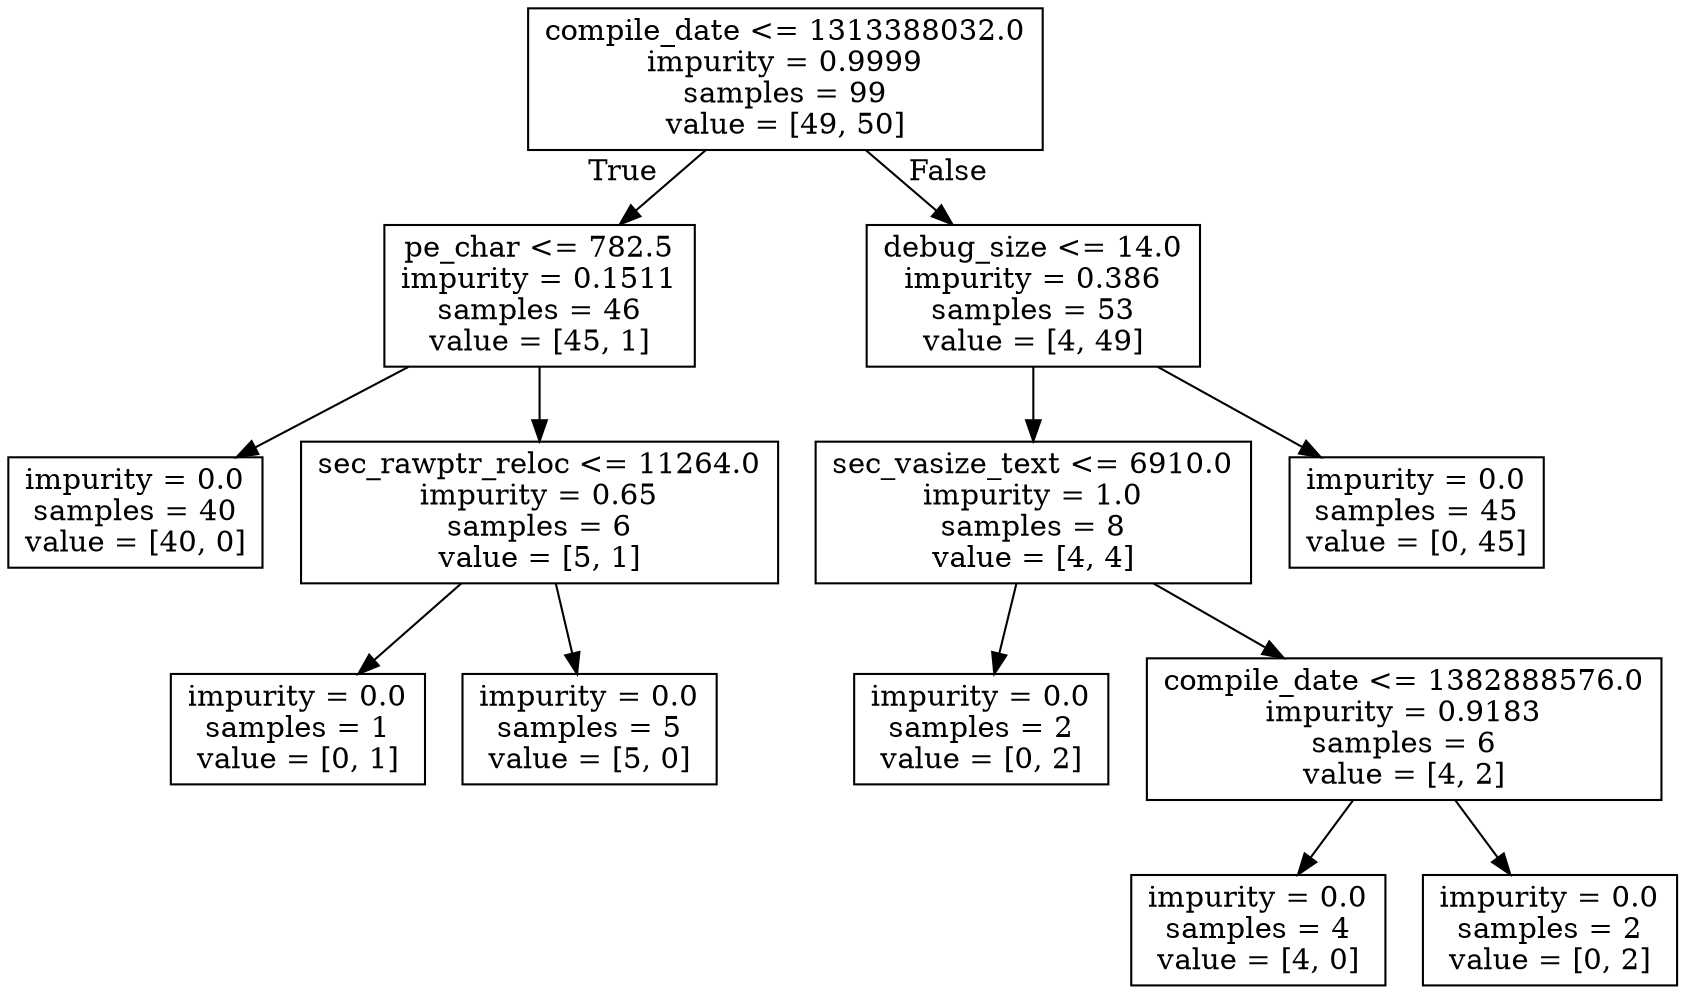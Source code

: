 digraph Tree {
node [shape=box] ;
0 [label="compile_date <= 1313388032.0\nimpurity = 0.9999\nsamples = 99\nvalue = [49, 50]"] ;
1 [label="pe_char <= 782.5\nimpurity = 0.1511\nsamples = 46\nvalue = [45, 1]"] ;
0 -> 1 [labeldistance=2.5, labelangle=45, headlabel="True"] ;
2 [label="impurity = 0.0\nsamples = 40\nvalue = [40, 0]"] ;
1 -> 2 ;
3 [label="sec_rawptr_reloc <= 11264.0\nimpurity = 0.65\nsamples = 6\nvalue = [5, 1]"] ;
1 -> 3 ;
4 [label="impurity = 0.0\nsamples = 1\nvalue = [0, 1]"] ;
3 -> 4 ;
5 [label="impurity = 0.0\nsamples = 5\nvalue = [5, 0]"] ;
3 -> 5 ;
6 [label="debug_size <= 14.0\nimpurity = 0.386\nsamples = 53\nvalue = [4, 49]"] ;
0 -> 6 [labeldistance=2.5, labelangle=-45, headlabel="False"] ;
7 [label="sec_vasize_text <= 6910.0\nimpurity = 1.0\nsamples = 8\nvalue = [4, 4]"] ;
6 -> 7 ;
8 [label="impurity = 0.0\nsamples = 2\nvalue = [0, 2]"] ;
7 -> 8 ;
9 [label="compile_date <= 1382888576.0\nimpurity = 0.9183\nsamples = 6\nvalue = [4, 2]"] ;
7 -> 9 ;
10 [label="impurity = 0.0\nsamples = 4\nvalue = [4, 0]"] ;
9 -> 10 ;
11 [label="impurity = 0.0\nsamples = 2\nvalue = [0, 2]"] ;
9 -> 11 ;
12 [label="impurity = 0.0\nsamples = 45\nvalue = [0, 45]"] ;
6 -> 12 ;
}